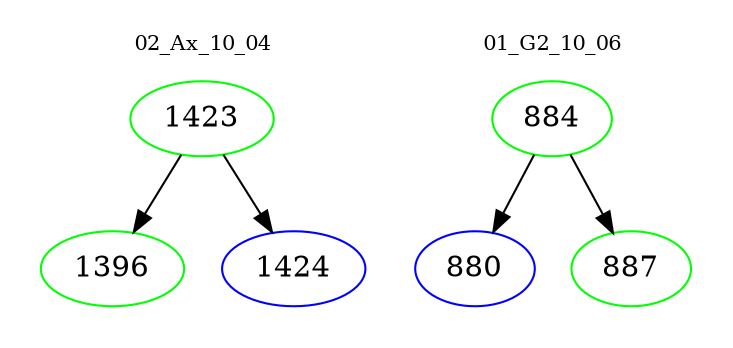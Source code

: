 digraph{
subgraph cluster_0 {
color = white
label = "02_Ax_10_04";
fontsize=10;
T0_1423 [label="1423", color="green"]
T0_1423 -> T0_1396 [color="black"]
T0_1396 [label="1396", color="green"]
T0_1423 -> T0_1424 [color="black"]
T0_1424 [label="1424", color="blue"]
}
subgraph cluster_1 {
color = white
label = "01_G2_10_06";
fontsize=10;
T1_884 [label="884", color="green"]
T1_884 -> T1_880 [color="black"]
T1_880 [label="880", color="blue"]
T1_884 -> T1_887 [color="black"]
T1_887 [label="887", color="green"]
}
}

